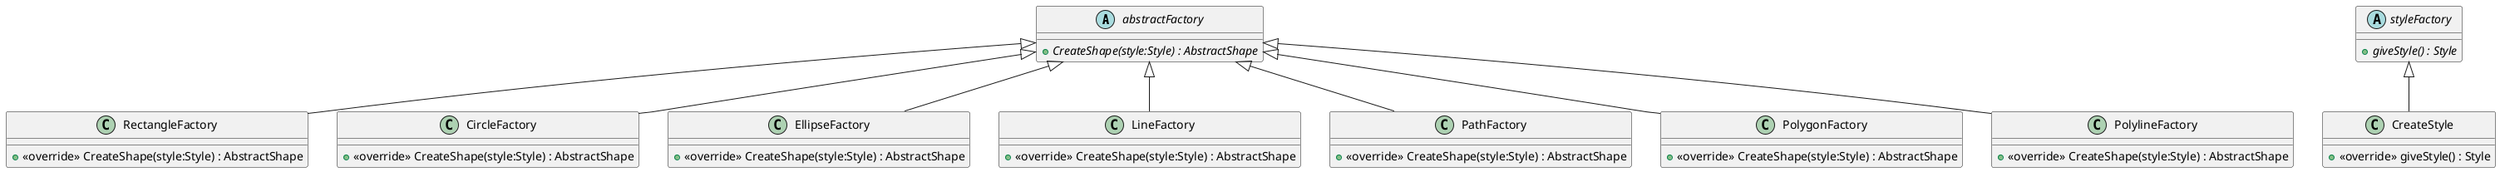 @startuml
abstract class abstractFactory {
    + {abstract} CreateShape(style:Style) : AbstractShape
}
class RectangleFactory {
    + <<override>> CreateShape(style:Style) : AbstractShape
}
class CircleFactory {
    + <<override>> CreateShape(style:Style) : AbstractShape
}
class EllipseFactory {
    + <<override>> CreateShape(style:Style) : AbstractShape
}
class LineFactory {
    + <<override>> CreateShape(style:Style) : AbstractShape
}
class PathFactory {
    + <<override>> CreateShape(style:Style) : AbstractShape
}
class PolygonFactory {
    + <<override>> CreateShape(style:Style) : AbstractShape
}
class PolylineFactory {
    + <<override>> CreateShape(style:Style) : AbstractShape
}
abstractFactory <|-- RectangleFactory
abstractFactory <|-- CircleFactory
abstractFactory <|-- EllipseFactory
abstractFactory <|-- LineFactory
abstractFactory <|-- PathFactory
abstractFactory <|-- PolygonFactory
abstractFactory <|-- PolylineFactory
abstract class styleFactory {
    + {abstract} giveStyle() : Style
}
class CreateStyle {
    + <<override>> giveStyle() : Style
}
styleFactory <|-- CreateStyle
@enduml
